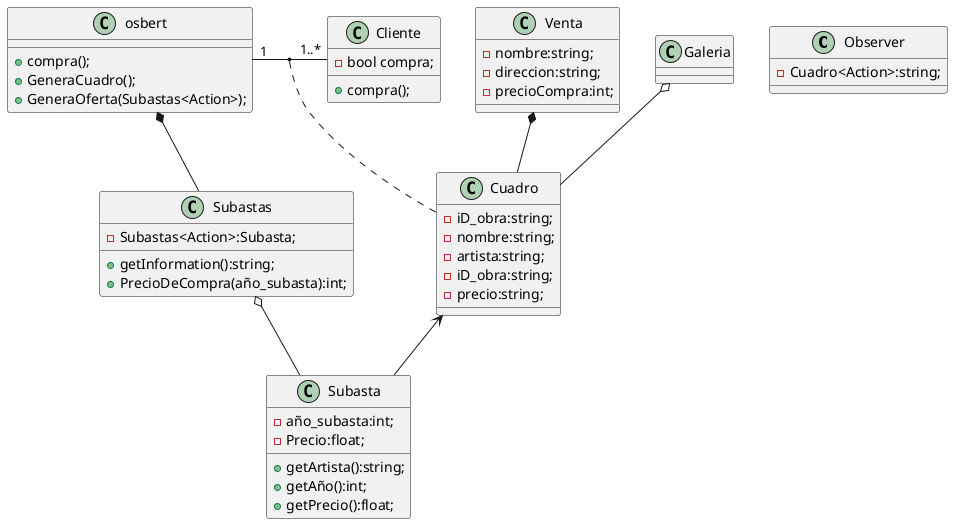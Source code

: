 @startuml

class Observer{
  -Cuadro<Action>:string;
}
class Cuadro{
    -iD_obra:string;
    -nombre:string;
    -artista:string;
    -iD_obra:string;
    -precio:string;
  
}
class osbert{
   +compra();
   +GeneraCuadro();
   +GeneraOferta(Subastas<Action>);
  
}
class Cliente{
    -bool compra;
    +compra();
}
class Subastas{
    -Subastas<Action>:Subasta;
    +getInformation():string;
    +PrecioDeCompra(año_subasta):int;
}
class Subasta{
    -año_subasta:int;
    -Precio:float; 
    +getArtista():string;
    +getAño():int;
    +getPrecio():float;
}
class Venta{
    -nombre:string; 
    -direccion:string;
    -precioCompra:int;
}

Galeria o-- Cuadro 
Cuadro <-- Subasta
Subastas o-- Subasta
Venta *-- Cuadro 
osbert *-- Subastas
osbert "1" - "1..*" Cliente
(osbert,Cliente)..Cuadro
@enduml